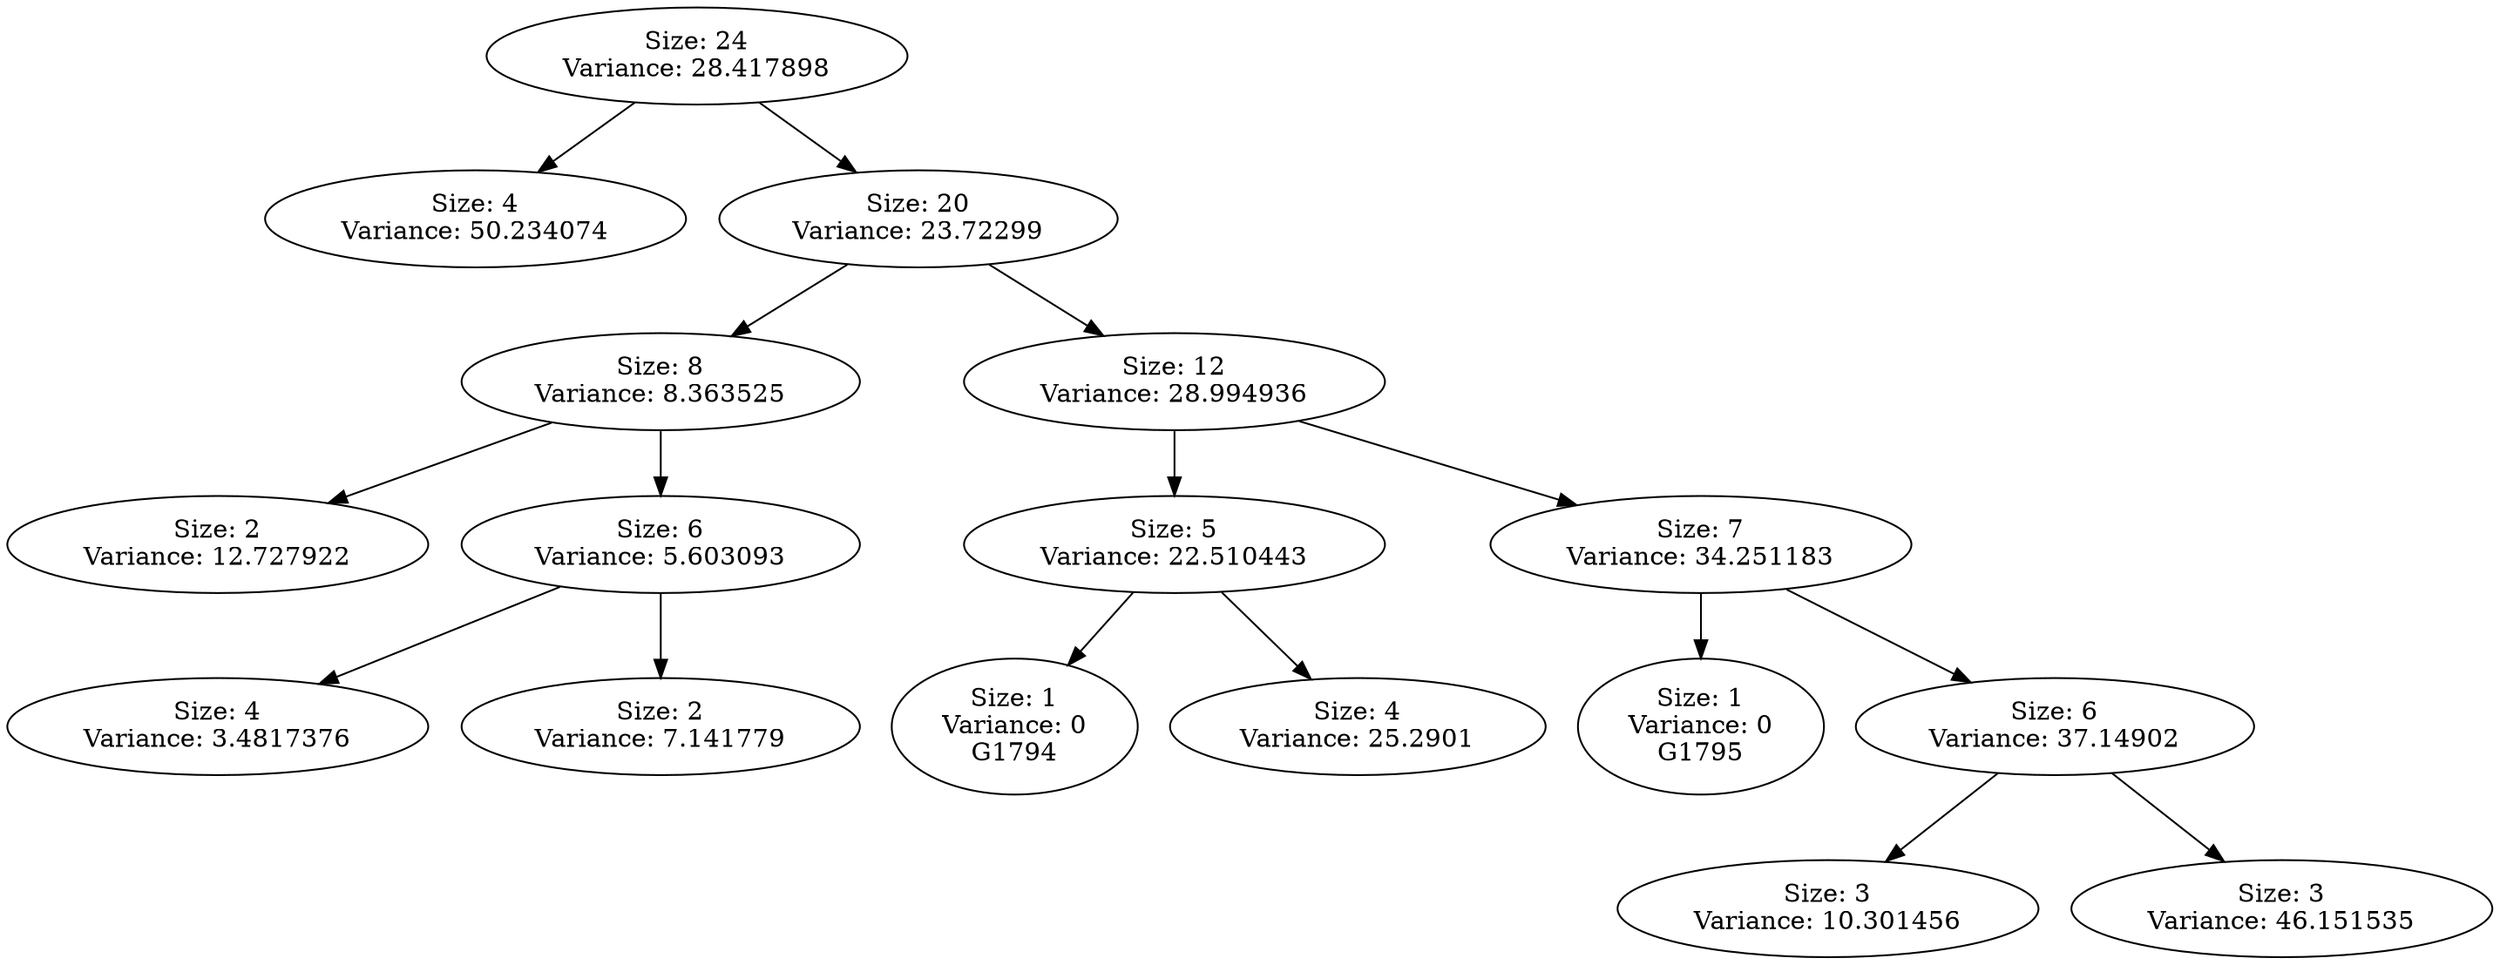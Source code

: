 DIGRAPH G {
"Size: 24\nVariance: 28.417898" -> "Size: 4\nVariance: 50.234074" L=0;
"Size: 24\nVariance: 28.417898" -> "Size: 20\nVariance: 23.72299" L=0;
"Size: 20\nVariance: 23.72299" -> "Size: 8\nVariance: 8.363525" L=1;
"Size: 20\nVariance: 23.72299" -> "Size: 12\nVariance: 28.994936" L=1;
"Size: 8\nVariance: 8.363525" -> "Size: 2\nVariance: 12.727922" L=2;
"Size: 8\nVariance: 8.363525" -> "Size: 6\nVariance: 5.603093" L=2;
"Size: 6\nVariance: 5.603093" -> "Size: 4\nVariance: 3.4817376" L=3;
"Size: 6\nVariance: 5.603093" -> "Size: 2\nVariance: 7.141779" L=3;
"Size: 12\nVariance: 28.994936" -> "Size: 5\nVariance: 22.510443" L=2;
"Size: 12\nVariance: 28.994936" -> "Size: 7\nVariance: 34.251183" L=2;
"Size: 5\nVariance: 22.510443" -> "Size: 1\nVariance: 0\nG1794" L=3;
"Size: 5\nVariance: 22.510443" -> "Size: 4\nVariance: 25.2901" L=3;
"Size: 7\nVariance: 34.251183" -> "Size: 1\nVariance: 0\nG1795" L=3;
"Size: 7\nVariance: 34.251183" -> "Size: 6\nVariance: 37.14902" L=3;
"Size: 6\nVariance: 37.14902" -> "Size: 3\nVariance: 10.301456" L=4;
"Size: 6\nVariance: 37.14902" -> "Size: 3\nVariance: 46.151535" L=4;
}
